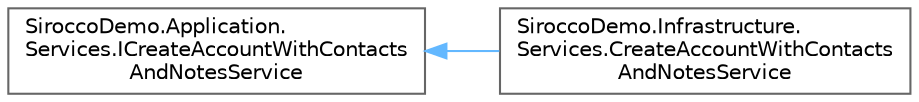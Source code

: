 digraph "Graphical Class Hierarchy"
{
 // LATEX_PDF_SIZE
  bgcolor="transparent";
  edge [fontname=Helvetica,fontsize=10,labelfontname=Helvetica,labelfontsize=10];
  node [fontname=Helvetica,fontsize=10,shape=box,height=0.2,width=0.4];
  rankdir="LR";
  Node0 [id="Node000000",label="SiroccoDemo.Application.\lServices.ICreateAccountWithContacts\lAndNotesService",height=0.2,width=0.4,color="grey40", fillcolor="white", style="filled",URL="$interface_sirocco_demo_1_1_application_1_1_services_1_1_i_create_account_with_contacts_and_notes_service.html",tooltip=" "];
  Node0 -> Node1 [id="edge24_Node000000_Node000001",dir="back",color="steelblue1",style="solid",tooltip=" "];
  Node1 [id="Node000001",label="SiroccoDemo.Infrastructure.\lServices.CreateAccountWithContacts\lAndNotesService",height=0.2,width=0.4,color="grey40", fillcolor="white", style="filled",URL="$class_sirocco_demo_1_1_infrastructure_1_1_services_1_1_create_account_with_contacts_and_notes_service.html",tooltip=" "];
}
